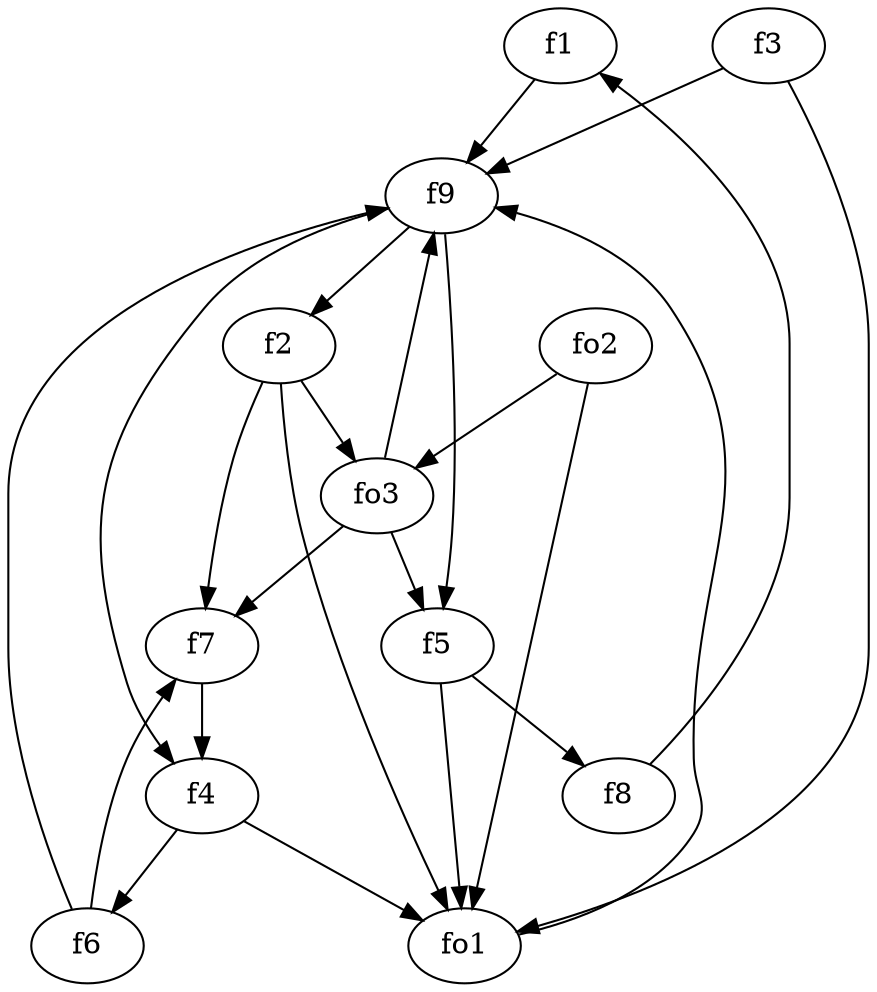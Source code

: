strict digraph  {
f1;
f2;
f3;
f4;
f5;
f6;
f7;
f8;
f9;
fo1;
fo2;
fo3;
f1 -> f9  [weight=2];
f2 -> fo3  [weight=2];
f2 -> fo1  [weight=2];
f2 -> f7  [weight=2];
f3 -> f9  [weight=2];
f3 -> fo1  [weight=2];
f4 -> f6  [weight=2];
f4 -> fo1  [weight=2];
f5 -> f8  [weight=2];
f5 -> fo1  [weight=2];
f6 -> f9  [weight=2];
f6 -> f7  [weight=2];
f7 -> f4  [weight=2];
f8 -> f1  [weight=2];
f9 -> f4  [weight=2];
f9 -> f5  [weight=2];
f9 -> f2  [weight=2];
fo1 -> f9  [weight=2];
fo2 -> fo1  [weight=2];
fo2 -> fo3  [weight=2];
fo3 -> f9  [weight=2];
fo3 -> f7  [weight=2];
fo3 -> f5  [weight=2];
}
